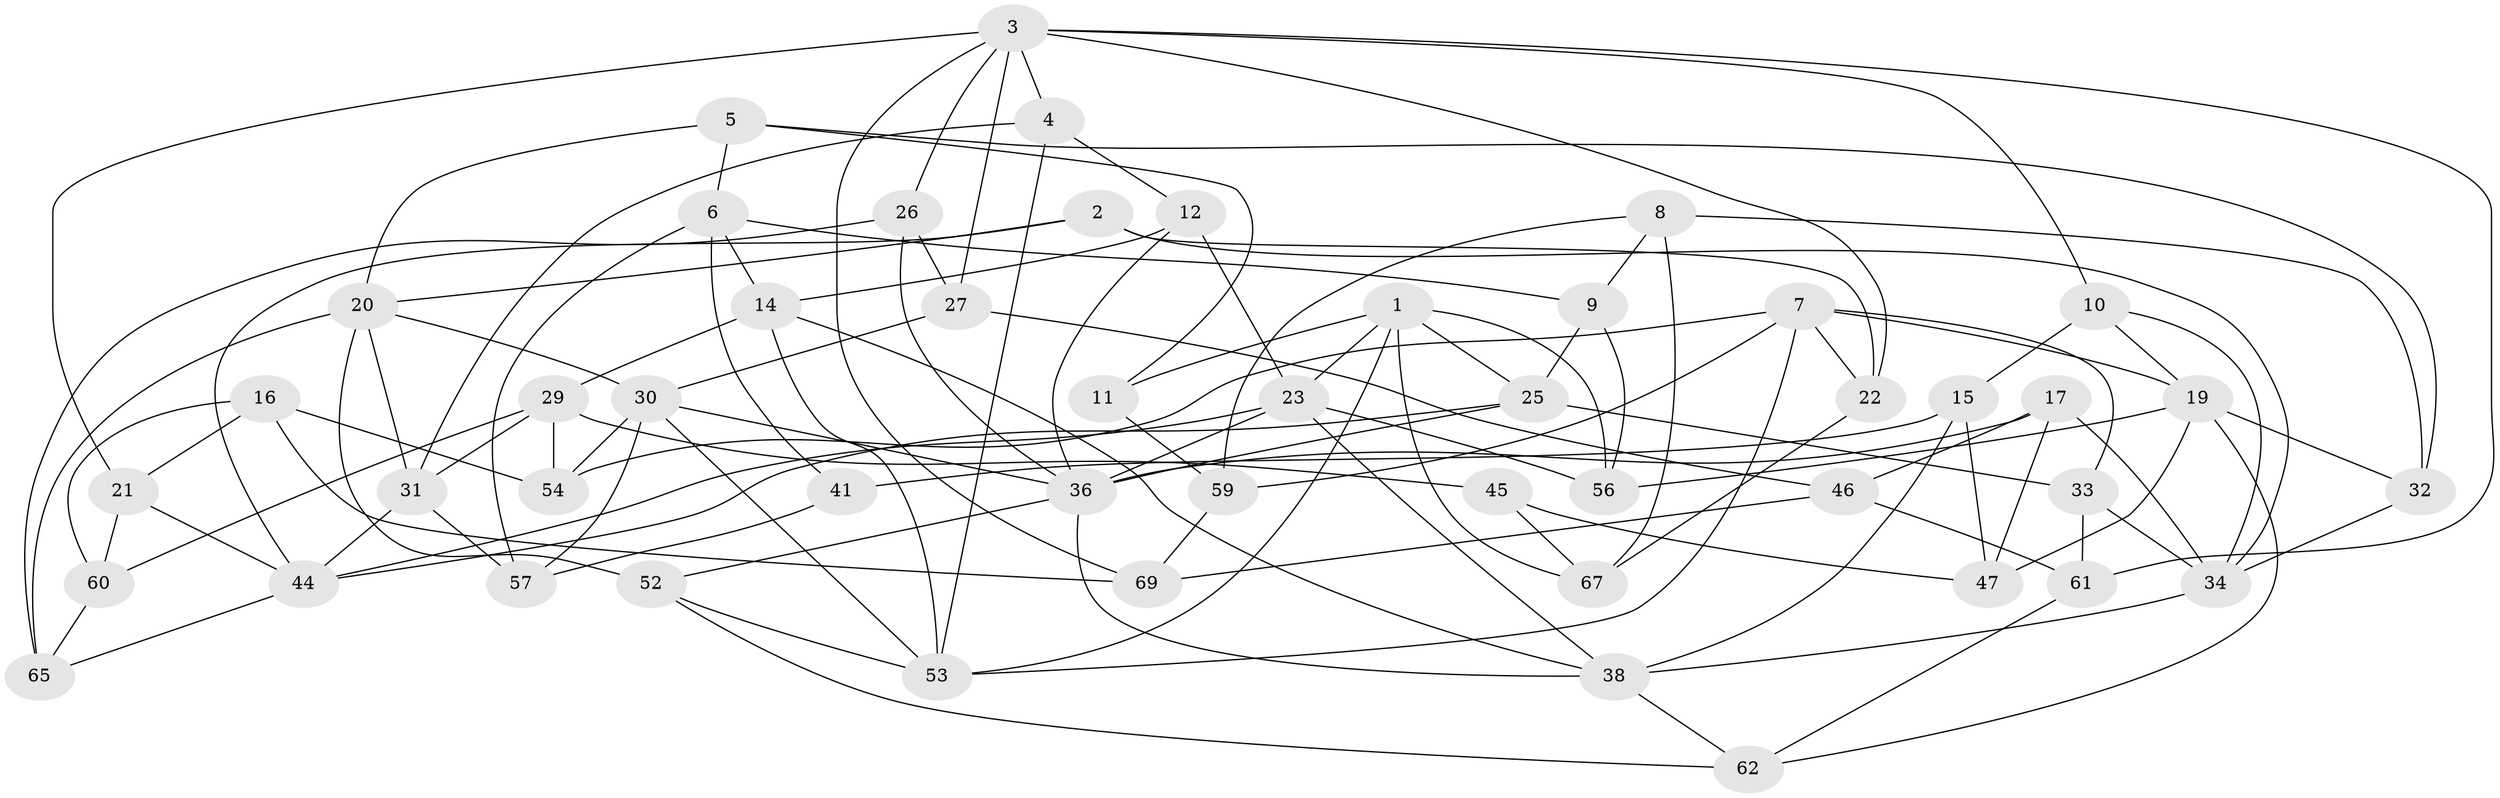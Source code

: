 // original degree distribution, {4: 1.0}
// Generated by graph-tools (version 1.1) at 2025/21/03/04/25 18:21:01]
// undirected, 49 vertices, 113 edges
graph export_dot {
graph [start="1"]
  node [color=gray90,style=filled];
  1 [super="+13"];
  2;
  3 [super="+37"];
  4;
  5;
  6 [super="+18"];
  7 [super="+42"];
  8;
  9;
  10;
  11;
  12;
  14 [super="+24"];
  15;
  16;
  17;
  19 [super="+35"];
  20 [super="+66"];
  21;
  22;
  23 [super="+48"];
  25 [super="+64"];
  26;
  27;
  29 [super="+39"];
  30 [super="+58"];
  31 [super="+55"];
  32;
  33;
  34 [super="+70"];
  36 [super="+43+68"];
  38 [super="+40"];
  41;
  44 [super="+49"];
  45;
  46;
  47;
  52;
  53 [super="+63"];
  54;
  56;
  57;
  59;
  60;
  61;
  62;
  65;
  67;
  69;
  1 -- 67;
  1 -- 11 [weight=2];
  1 -- 25 [weight=2];
  1 -- 53;
  1 -- 23;
  1 -- 56;
  2 -- 22;
  2 -- 20;
  2 -- 34;
  2 -- 44;
  3 -- 4;
  3 -- 69;
  3 -- 21;
  3 -- 26;
  3 -- 22;
  3 -- 10;
  3 -- 27;
  3 -- 61;
  4 -- 12;
  4 -- 53;
  4 -- 31;
  5 -- 20;
  5 -- 6;
  5 -- 32;
  5 -- 11;
  6 -- 57;
  6 -- 41 [weight=2];
  6 -- 9;
  6 -- 14;
  7 -- 22;
  7 -- 54;
  7 -- 33;
  7 -- 59;
  7 -- 53;
  7 -- 19;
  8 -- 59;
  8 -- 9;
  8 -- 32;
  8 -- 67;
  9 -- 56;
  9 -- 25;
  10 -- 19;
  10 -- 34;
  10 -- 15;
  11 -- 59;
  12 -- 23;
  12 -- 14;
  12 -- 36;
  14 -- 53;
  14 -- 38;
  14 -- 29 [weight=2];
  15 -- 47;
  15 -- 41;
  15 -- 38;
  16 -- 21;
  16 -- 60;
  16 -- 54;
  16 -- 69;
  17 -- 46;
  17 -- 47;
  17 -- 34;
  17 -- 36;
  19 -- 47;
  19 -- 32;
  19 -- 56;
  19 -- 62;
  20 -- 65;
  20 -- 52;
  20 -- 30;
  20 -- 31;
  21 -- 60;
  21 -- 44;
  22 -- 67;
  23 -- 56;
  23 -- 36;
  23 -- 38;
  23 -- 44;
  25 -- 33;
  25 -- 36;
  25 -- 44;
  26 -- 65;
  26 -- 27;
  26 -- 36;
  27 -- 46;
  27 -- 30;
  29 -- 31 [weight=2];
  29 -- 60;
  29 -- 54;
  29 -- 45 [weight=2];
  30 -- 54;
  30 -- 36;
  30 -- 57;
  30 -- 53;
  31 -- 57;
  31 -- 44;
  32 -- 34;
  33 -- 61;
  33 -- 34;
  34 -- 38;
  36 -- 52;
  36 -- 38;
  38 -- 62;
  41 -- 57;
  44 -- 65;
  45 -- 67;
  45 -- 47;
  46 -- 61;
  46 -- 69;
  52 -- 53;
  52 -- 62;
  59 -- 69;
  60 -- 65;
  61 -- 62;
}
